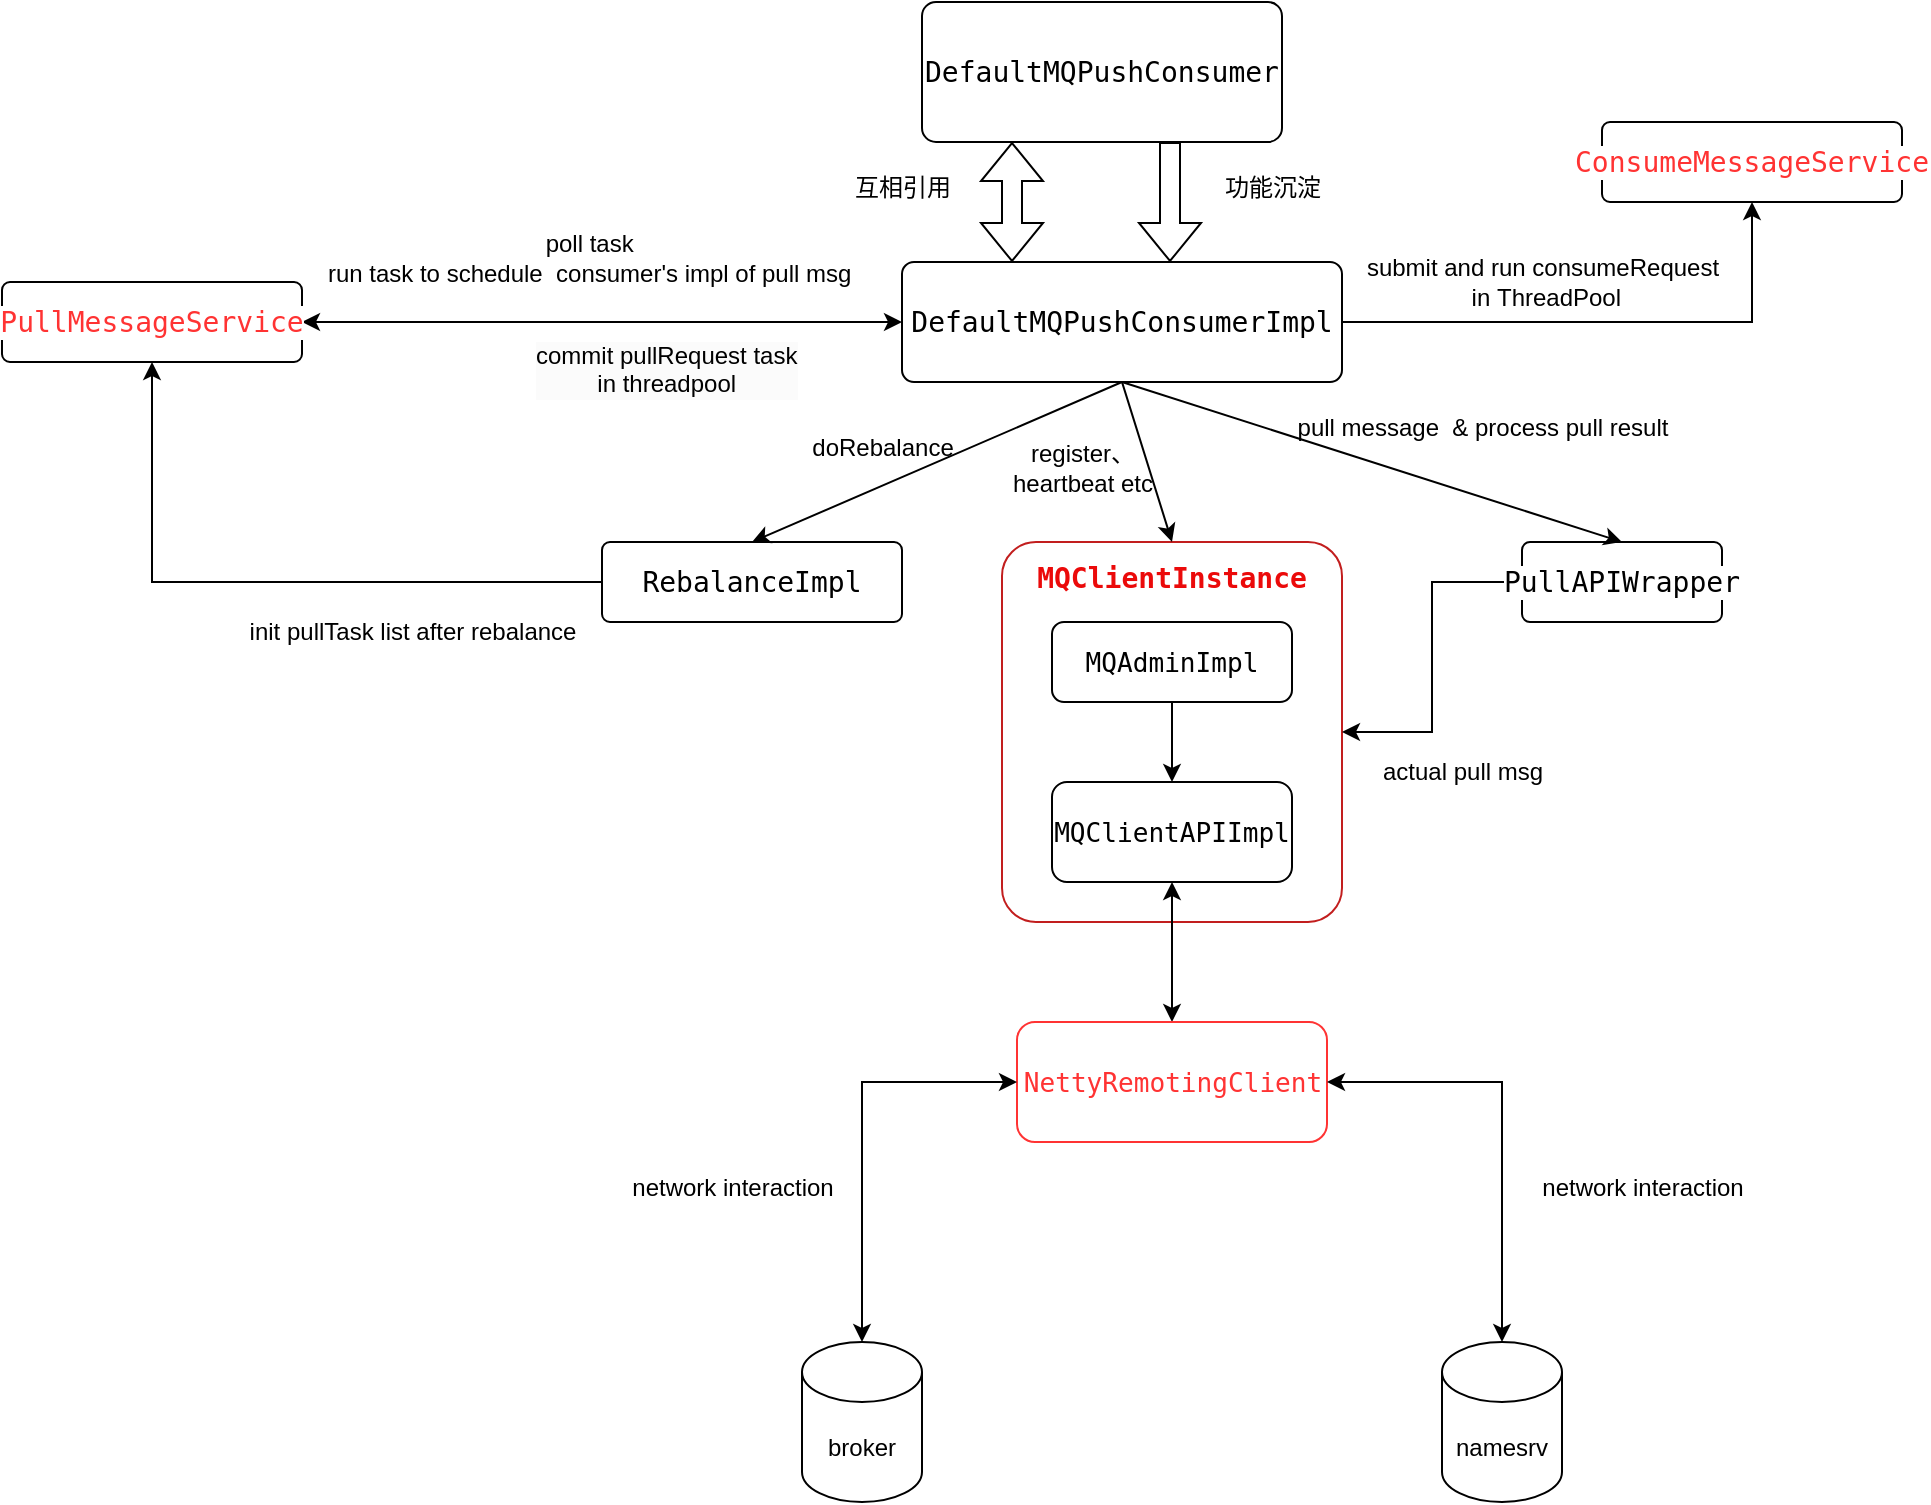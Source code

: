 <mxfile version="24.4.8" type="github">
  <diagram name="第 1 页" id="5OZkP_xjPCtTH_1tf8Rj">
    <mxGraphModel dx="2283" dy="871" grid="1" gridSize="10" guides="1" tooltips="1" connect="1" arrows="1" fold="1" page="1" pageScale="1" pageWidth="827" pageHeight="1169" math="0" shadow="0">
      <root>
        <mxCell id="0" />
        <mxCell id="1" parent="0" />
        <mxCell id="7sItwZ06oy4At5BzCm_F-1" value="&lt;div style=&quot;background-color:#ffffff;color:#080808&quot;&gt;&lt;pre style=&quot;font-family:&#39;JetBrains Mono&#39;,monospace;font-size:10.5pt;&quot;&gt;&lt;span style=&quot;color:#000000;&quot;&gt;DefaultMQPushConsumer&lt;/span&gt;&lt;/pre&gt;&lt;/div&gt;" style="rounded=1;arcSize=10;whiteSpace=wrap;html=1;align=center;" parent="1" vertex="1">
          <mxGeometry x="156" y="140" width="180" height="70" as="geometry" />
        </mxCell>
        <mxCell id="1F8kemwaF3KZRRXPmfA1-23" style="edgeStyle=orthogonalEdgeStyle;rounded=0;orthogonalLoop=1;jettySize=auto;html=1;entryX=1;entryY=0.5;entryDx=0;entryDy=0;startArrow=classic;startFill=1;" parent="1" source="7sItwZ06oy4At5BzCm_F-2" target="7sItwZ06oy4At5BzCm_F-27" edge="1">
          <mxGeometry relative="1" as="geometry" />
        </mxCell>
        <mxCell id="1F8kemwaF3KZRRXPmfA1-27" style="edgeStyle=orthogonalEdgeStyle;rounded=0;orthogonalLoop=1;jettySize=auto;html=1;entryX=0.5;entryY=1;entryDx=0;entryDy=0;" parent="1" source="7sItwZ06oy4At5BzCm_F-2" target="7sItwZ06oy4At5BzCm_F-10" edge="1">
          <mxGeometry relative="1" as="geometry" />
        </mxCell>
        <mxCell id="7sItwZ06oy4At5BzCm_F-2" value="&lt;div style=&quot;background-color:#ffffff;color:#080808&quot;&gt;&lt;pre style=&quot;font-family:&#39;JetBrains Mono&#39;,monospace;font-size:10.5pt;&quot;&gt;&lt;span style=&quot;color:#000000;&quot;&gt;DefaultMQPushConsumerImpl&lt;/span&gt;&lt;/pre&gt;&lt;/div&gt;" style="rounded=1;arcSize=10;whiteSpace=wrap;html=1;align=center;" parent="1" vertex="1">
          <mxGeometry x="146" y="270" width="220" height="60" as="geometry" />
        </mxCell>
        <mxCell id="7sItwZ06oy4At5BzCm_F-4" value="功能沉淀" style="text;html=1;align=center;verticalAlign=middle;resizable=0;points=[];autosize=1;strokeColor=none;fillColor=none;" parent="1" vertex="1">
          <mxGeometry x="296" y="218" width="70" height="30" as="geometry" />
        </mxCell>
        <mxCell id="7sItwZ06oy4At5BzCm_F-6" value="互相引用" style="text;html=1;align=center;verticalAlign=middle;resizable=0;points=[];autosize=1;strokeColor=none;fillColor=none;" parent="1" vertex="1">
          <mxGeometry x="111" y="218" width="70" height="30" as="geometry" />
        </mxCell>
        <mxCell id="1F8kemwaF3KZRRXPmfA1-26" style="edgeStyle=orthogonalEdgeStyle;rounded=0;orthogonalLoop=1;jettySize=auto;html=1;entryX=0.5;entryY=1;entryDx=0;entryDy=0;" parent="1" source="7sItwZ06oy4At5BzCm_F-7" target="7sItwZ06oy4At5BzCm_F-27" edge="1">
          <mxGeometry relative="1" as="geometry" />
        </mxCell>
        <mxCell id="7sItwZ06oy4At5BzCm_F-7" value="&lt;div style=&quot;background-color:#ffffff;color:#080808&quot;&gt;&lt;pre style=&quot;font-family:&#39;JetBrains Mono&#39;,monospace;font-size:10.5pt;&quot;&gt;&lt;span style=&quot;color:#000000;&quot;&gt;RebalanceImpl&lt;/span&gt;&lt;/pre&gt;&lt;/div&gt;" style="rounded=1;arcSize=10;whiteSpace=wrap;html=1;align=center;" parent="1" vertex="1">
          <mxGeometry x="-4" y="410" width="150" height="40" as="geometry" />
        </mxCell>
        <mxCell id="7sItwZ06oy4At5BzCm_F-8" value="&lt;div style=&quot;background-color: rgb(255, 255, 255);&quot;&gt;&lt;pre style=&quot;font-family: &amp;quot;JetBrains Mono&amp;quot;, monospace; font-size: 10.5pt;&quot;&gt;&lt;b style=&quot;&quot;&gt;&lt;font color=&quot;#eb0a0a&quot;&gt;MQClientInstance&lt;/font&gt;&lt;/b&gt;&lt;/pre&gt;&lt;pre style=&quot;font-family: &amp;quot;JetBrains Mono&amp;quot;, monospace; font-size: 10.5pt;&quot;&gt;&lt;b style=&quot;&quot;&gt;&lt;font color=&quot;#eb0a0a&quot;&gt;&lt;br&gt;&lt;/font&gt;&lt;/b&gt;&lt;/pre&gt;&lt;pre style=&quot;font-family: &amp;quot;JetBrains Mono&amp;quot;, monospace; font-size: 10.5pt;&quot;&gt;&lt;b style=&quot;&quot;&gt;&lt;font color=&quot;#eb0a0a&quot;&gt;&lt;br&gt;&lt;/font&gt;&lt;/b&gt;&lt;/pre&gt;&lt;pre style=&quot;font-family: &amp;quot;JetBrains Mono&amp;quot;, monospace; font-size: 10.5pt;&quot;&gt;&lt;b style=&quot;&quot;&gt;&lt;font color=&quot;#eb0a0a&quot;&gt;&lt;br&gt;&lt;/font&gt;&lt;/b&gt;&lt;/pre&gt;&lt;pre style=&quot;font-family: &amp;quot;JetBrains Mono&amp;quot;, monospace; font-size: 10.5pt;&quot;&gt;&lt;b style=&quot;&quot;&gt;&lt;font color=&quot;#eb0a0a&quot;&gt;&lt;br&gt;&lt;/font&gt;&lt;/b&gt;&lt;/pre&gt;&lt;pre style=&quot;font-family: &amp;quot;JetBrains Mono&amp;quot;, monospace; font-size: 10.5pt;&quot;&gt;&lt;b style=&quot;&quot;&gt;&lt;font color=&quot;#eb0a0a&quot;&gt;&lt;br&gt;&lt;/font&gt;&lt;/b&gt;&lt;/pre&gt;&lt;/div&gt;" style="rounded=1;arcSize=10;whiteSpace=wrap;html=1;align=center;strokeColor=#c21e1e;" parent="1" vertex="1">
          <mxGeometry x="196" y="410" width="170" height="190" as="geometry" />
        </mxCell>
        <mxCell id="7sItwZ06oy4At5BzCm_F-15" value="" style="edgeStyle=orthogonalEdgeStyle;rounded=0;orthogonalLoop=1;jettySize=auto;html=1;" parent="1" source="7sItwZ06oy4At5BzCm_F-9" target="7sItwZ06oy4At5BzCm_F-8" edge="1">
          <mxGeometry relative="1" as="geometry" />
        </mxCell>
        <mxCell id="7sItwZ06oy4At5BzCm_F-9" value="&lt;div style=&quot;background-color:#ffffff;color:#080808&quot;&gt;&lt;pre style=&quot;font-family:&#39;JetBrains Mono&#39;,monospace;font-size:10.5pt;&quot;&gt;&lt;span style=&quot;color:#000000;&quot;&gt;PullAPIWrapper&lt;/span&gt;&lt;/pre&gt;&lt;/div&gt;" style="rounded=1;arcSize=10;whiteSpace=wrap;html=1;align=center;" parent="1" vertex="1">
          <mxGeometry x="456" y="410" width="100" height="40" as="geometry" />
        </mxCell>
        <mxCell id="7sItwZ06oy4At5BzCm_F-10" value="&lt;div style=&quot;background-color: rgb(255, 255, 255);&quot;&gt;&lt;pre style=&quot;font-family: &amp;quot;JetBrains Mono&amp;quot;, monospace; font-size: 10.5pt;&quot;&gt;&lt;font color=&quot;#ff3333&quot;&gt;ConsumeMessageService&lt;/font&gt;&lt;/pre&gt;&lt;/div&gt;" style="rounded=1;arcSize=10;whiteSpace=wrap;html=1;align=center;" parent="1" vertex="1">
          <mxGeometry x="496" y="200" width="150" height="40" as="geometry" />
        </mxCell>
        <mxCell id="7sItwZ06oy4At5BzCm_F-11" value="" style="endArrow=none;html=1;rounded=0;entryX=0.5;entryY=1;entryDx=0;entryDy=0;exitX=0.5;exitY=0;exitDx=0;exitDy=0;startArrow=classic;startFill=1;endFill=0;" parent="1" source="7sItwZ06oy4At5BzCm_F-7" target="7sItwZ06oy4At5BzCm_F-2" edge="1">
          <mxGeometry width="50" height="50" relative="1" as="geometry">
            <mxPoint x="226" y="470" as="sourcePoint" />
            <mxPoint x="276" y="420" as="targetPoint" />
          </mxGeometry>
        </mxCell>
        <mxCell id="7sItwZ06oy4At5BzCm_F-12" value="doRebalance" style="text;html=1;align=center;verticalAlign=middle;resizable=0;points=[];autosize=1;strokeColor=none;fillColor=none;" parent="1" vertex="1">
          <mxGeometry x="91" y="348" width="90" height="30" as="geometry" />
        </mxCell>
        <mxCell id="7sItwZ06oy4At5BzCm_F-13" value="" style="endArrow=classic;html=1;rounded=0;exitX=0.5;exitY=1;exitDx=0;exitDy=0;entryX=0.5;entryY=0;entryDx=0;entryDy=0;startArrow=none;startFill=0;endFill=1;" parent="1" source="7sItwZ06oy4At5BzCm_F-2" target="7sItwZ06oy4At5BzCm_F-9" edge="1">
          <mxGeometry width="50" height="50" relative="1" as="geometry">
            <mxPoint x="226" y="470" as="sourcePoint" />
            <mxPoint x="276" y="420" as="targetPoint" />
          </mxGeometry>
        </mxCell>
        <mxCell id="7sItwZ06oy4At5BzCm_F-14" value="pull message&amp;nbsp; &amp;amp; process pull result" style="text;html=1;align=center;verticalAlign=middle;resizable=0;points=[];autosize=1;strokeColor=none;fillColor=none;" parent="1" vertex="1">
          <mxGeometry x="331" y="338" width="210" height="30" as="geometry" />
        </mxCell>
        <mxCell id="7sItwZ06oy4At5BzCm_F-16" value="actual&amp;nbsp;pull msg" style="text;html=1;align=center;verticalAlign=middle;resizable=0;points=[];autosize=1;strokeColor=none;fillColor=none;" parent="1" vertex="1">
          <mxGeometry x="376" y="510" width="100" height="30" as="geometry" />
        </mxCell>
        <mxCell id="7sItwZ06oy4At5BzCm_F-17" value="broker" style="shape=cylinder3;whiteSpace=wrap;html=1;boundedLbl=1;backgroundOutline=1;size=15;" parent="1" vertex="1">
          <mxGeometry x="96" y="810" width="60" height="80" as="geometry" />
        </mxCell>
        <mxCell id="7sItwZ06oy4At5BzCm_F-22" value="" style="endArrow=classic;html=1;rounded=0;exitX=0.5;exitY=1;exitDx=0;exitDy=0;entryX=0.5;entryY=0;entryDx=0;entryDy=0;" parent="1" source="7sItwZ06oy4At5BzCm_F-2" target="7sItwZ06oy4At5BzCm_F-8" edge="1">
          <mxGeometry width="50" height="50" relative="1" as="geometry">
            <mxPoint x="226" y="470" as="sourcePoint" />
            <mxPoint x="276" y="420" as="targetPoint" />
          </mxGeometry>
        </mxCell>
        <mxCell id="7sItwZ06oy4At5BzCm_F-27" value="&lt;div style=&quot;background-color: rgb(255, 255, 255);&quot;&gt;&lt;pre style=&quot;font-family: &amp;quot;JetBrains Mono&amp;quot;, monospace; font-size: 10.5pt;&quot;&gt;&lt;font color=&quot;#ff3333&quot;&gt;PullMessageService&lt;/font&gt;&lt;/pre&gt;&lt;/div&gt;" style="rounded=1;arcSize=10;whiteSpace=wrap;html=1;align=center;" parent="1" vertex="1">
          <mxGeometry x="-304" y="280" width="150" height="40" as="geometry" />
        </mxCell>
        <mxCell id="A79vf8VHWR560ZBtpRG7-1" value="register、&lt;div&gt;heartbeat etc&lt;/div&gt;" style="text;html=1;align=center;verticalAlign=middle;resizable=0;points=[];autosize=1;strokeColor=none;fillColor=none;" parent="1" vertex="1">
          <mxGeometry x="191" y="353" width="90" height="40" as="geometry" />
        </mxCell>
        <mxCell id="1F8kemwaF3KZRRXPmfA1-4" value="" style="edgeStyle=orthogonalEdgeStyle;rounded=0;orthogonalLoop=1;jettySize=auto;html=1;" parent="1" source="1F8kemwaF3KZRRXPmfA1-2" target="1F8kemwaF3KZRRXPmfA1-3" edge="1">
          <mxGeometry relative="1" as="geometry" />
        </mxCell>
        <mxCell id="1F8kemwaF3KZRRXPmfA1-2" value="&lt;div style=&quot;background-color:#ffffff;color:#080808&quot;&gt;&lt;pre style=&quot;font-family:&#39;JetBrains Mono&#39;,monospace;font-size:9.8pt;&quot;&gt;&lt;span style=&quot;color:#000000;&quot;&gt;MQAdminImpl&lt;/span&gt;&lt;/pre&gt;&lt;/div&gt;" style="rounded=1;whiteSpace=wrap;html=1;" parent="1" vertex="1">
          <mxGeometry x="221" y="450" width="120" height="40" as="geometry" />
        </mxCell>
        <mxCell id="1F8kemwaF3KZRRXPmfA1-10" style="edgeStyle=orthogonalEdgeStyle;rounded=0;orthogonalLoop=1;jettySize=auto;html=1;entryX=0.5;entryY=0;entryDx=0;entryDy=0;startArrow=classic;startFill=1;" parent="1" source="1F8kemwaF3KZRRXPmfA1-3" target="1F8kemwaF3KZRRXPmfA1-9" edge="1">
          <mxGeometry relative="1" as="geometry" />
        </mxCell>
        <mxCell id="1F8kemwaF3KZRRXPmfA1-3" value="&lt;div style=&quot;background-color:#ffffff;color:#080808&quot;&gt;&lt;pre style=&quot;font-family:&#39;JetBrains Mono&#39;,monospace;font-size:9.8pt;&quot;&gt;&lt;span style=&quot;color:#000000;&quot;&gt;MQClientAPIImpl&lt;/span&gt;&lt;/pre&gt;&lt;/div&gt;" style="rounded=1;whiteSpace=wrap;html=1;" parent="1" vertex="1">
          <mxGeometry x="221" y="530" width="120" height="50" as="geometry" />
        </mxCell>
        <mxCell id="1F8kemwaF3KZRRXPmfA1-8" value="namesrv" style="shape=cylinder3;whiteSpace=wrap;html=1;boundedLbl=1;backgroundOutline=1;size=15;" parent="1" vertex="1">
          <mxGeometry x="416" y="810" width="60" height="80" as="geometry" />
        </mxCell>
        <mxCell id="1F8kemwaF3KZRRXPmfA1-9" value="&lt;div style=&quot;background-color: rgb(255, 255, 255);&quot;&gt;&lt;pre style=&quot;font-family: &amp;quot;JetBrains Mono&amp;quot;, monospace; font-size: 9.8pt;&quot;&gt;&lt;font color=&quot;#ff3333&quot;&gt;NettyRemotingClient&lt;/font&gt;&lt;/pre&gt;&lt;/div&gt;" style="rounded=1;whiteSpace=wrap;html=1;strokeColor=#FF3333;" parent="1" vertex="1">
          <mxGeometry x="203.5" y="650" width="155" height="60" as="geometry" />
        </mxCell>
        <mxCell id="1F8kemwaF3KZRRXPmfA1-12" style="edgeStyle=orthogonalEdgeStyle;rounded=0;orthogonalLoop=1;jettySize=auto;html=1;entryX=0.5;entryY=0;entryDx=0;entryDy=0;entryPerimeter=0;startArrow=classic;startFill=1;" parent="1" source="1F8kemwaF3KZRRXPmfA1-9" target="7sItwZ06oy4At5BzCm_F-17" edge="1">
          <mxGeometry relative="1" as="geometry" />
        </mxCell>
        <mxCell id="1F8kemwaF3KZRRXPmfA1-13" style="edgeStyle=orthogonalEdgeStyle;rounded=0;orthogonalLoop=1;jettySize=auto;html=1;entryX=0.5;entryY=0;entryDx=0;entryDy=0;entryPerimeter=0;startArrow=classic;startFill=1;" parent="1" source="1F8kemwaF3KZRRXPmfA1-9" target="1F8kemwaF3KZRRXPmfA1-8" edge="1">
          <mxGeometry relative="1" as="geometry" />
        </mxCell>
        <mxCell id="1F8kemwaF3KZRRXPmfA1-14" value="network interaction" style="text;html=1;align=center;verticalAlign=middle;resizable=0;points=[];autosize=1;strokeColor=none;fillColor=none;" parent="1" vertex="1">
          <mxGeometry x="1" y="718" width="120" height="30" as="geometry" />
        </mxCell>
        <mxCell id="1F8kemwaF3KZRRXPmfA1-15" value="network interaction" style="text;html=1;align=center;verticalAlign=middle;resizable=0;points=[];autosize=1;strokeColor=none;fillColor=none;" parent="1" vertex="1">
          <mxGeometry x="456" y="718" width="120" height="30" as="geometry" />
        </mxCell>
        <mxCell id="1F8kemwaF3KZRRXPmfA1-17" value="" style="shape=flexArrow;endArrow=classic;startArrow=classic;html=1;rounded=0;entryX=0.25;entryY=1;entryDx=0;entryDy=0;exitX=0.25;exitY=0;exitDx=0;exitDy=0;" parent="1" source="7sItwZ06oy4At5BzCm_F-2" target="7sItwZ06oy4At5BzCm_F-1" edge="1">
          <mxGeometry width="100" height="100" relative="1" as="geometry">
            <mxPoint x="316" y="580" as="sourcePoint" />
            <mxPoint x="416" y="480" as="targetPoint" />
          </mxGeometry>
        </mxCell>
        <mxCell id="1F8kemwaF3KZRRXPmfA1-19" value="" style="shape=flexArrow;endArrow=none;startArrow=block;html=1;rounded=0;entryX=0.25;entryY=1;entryDx=0;entryDy=0;exitX=0.25;exitY=0;exitDx=0;exitDy=0;startFill=0;endFill=0;" parent="1" edge="1">
          <mxGeometry width="100" height="100" relative="1" as="geometry">
            <mxPoint x="280" y="270" as="sourcePoint" />
            <mxPoint x="280" y="210" as="targetPoint" />
          </mxGeometry>
        </mxCell>
        <mxCell id="1F8kemwaF3KZRRXPmfA1-20" value="poll task&amp;nbsp;&lt;div&gt;run task to schedule&amp;nbsp; consumer&#39;s impl of pull msg&lt;span style=&quot;background-color: initial;&quot;&gt;&amp;nbsp;&lt;/span&gt;&lt;/div&gt;" style="text;html=1;align=center;verticalAlign=middle;resizable=0;points=[];autosize=1;strokeColor=none;fillColor=none;" parent="1" vertex="1">
          <mxGeometry x="-154" y="248" width="290" height="40" as="geometry" />
        </mxCell>
        <mxCell id="1F8kemwaF3KZRRXPmfA1-21" value="&lt;span style=&quot;color: rgb(0, 0, 0); font-family: Helvetica; font-size: 12px; font-style: normal; font-variant-ligatures: normal; font-variant-caps: normal; font-weight: 400; letter-spacing: normal; orphans: 2; text-align: center; text-indent: 0px; text-transform: none; widows: 2; word-spacing: 0px; -webkit-text-stroke-width: 0px; white-space: nowrap; background-color: rgb(251, 251, 251); text-decoration-thickness: initial; text-decoration-style: initial; text-decoration-color: initial; display: inline !important; float: none;&quot;&gt;commit pullRequest task&lt;/span&gt;&lt;div style=&quot;forced-color-adjust: none; color: rgb(0, 0, 0); font-family: Helvetica; font-size: 12px; font-style: normal; font-variant-ligatures: normal; font-variant-caps: normal; font-weight: 400; letter-spacing: normal; orphans: 2; text-align: center; text-indent: 0px; text-transform: none; widows: 2; word-spacing: 0px; -webkit-text-stroke-width: 0px; white-space: nowrap; background-color: rgb(251, 251, 251); text-decoration-thickness: initial; text-decoration-style: initial; text-decoration-color: initial;&quot;&gt;in threadpool&lt;/div&gt;" style="text;whiteSpace=wrap;html=1;" parent="1" vertex="1">
          <mxGeometry x="-39" y="303" width="160" height="50" as="geometry" />
        </mxCell>
        <mxCell id="1F8kemwaF3KZRRXPmfA1-25" value="init pullTask list after rebalance" style="text;html=1;align=center;verticalAlign=middle;resizable=0;points=[];autosize=1;strokeColor=none;fillColor=none;" parent="1" vertex="1">
          <mxGeometry x="-194" y="440" width="190" height="30" as="geometry" />
        </mxCell>
        <mxCell id="F4XpH9Ol8P66inoM9wqe-1" value="submit and run consumeRequest&lt;div&gt;&amp;nbsp;in&amp;nbsp;&lt;span style=&quot;background-color: initial;&quot;&gt;ThreadPool&lt;/span&gt;&lt;/div&gt;" style="text;html=1;align=center;verticalAlign=middle;resizable=0;points=[];autosize=1;strokeColor=none;fillColor=none;" vertex="1" parent="1">
          <mxGeometry x="366" y="260" width="200" height="40" as="geometry" />
        </mxCell>
      </root>
    </mxGraphModel>
  </diagram>
</mxfile>
